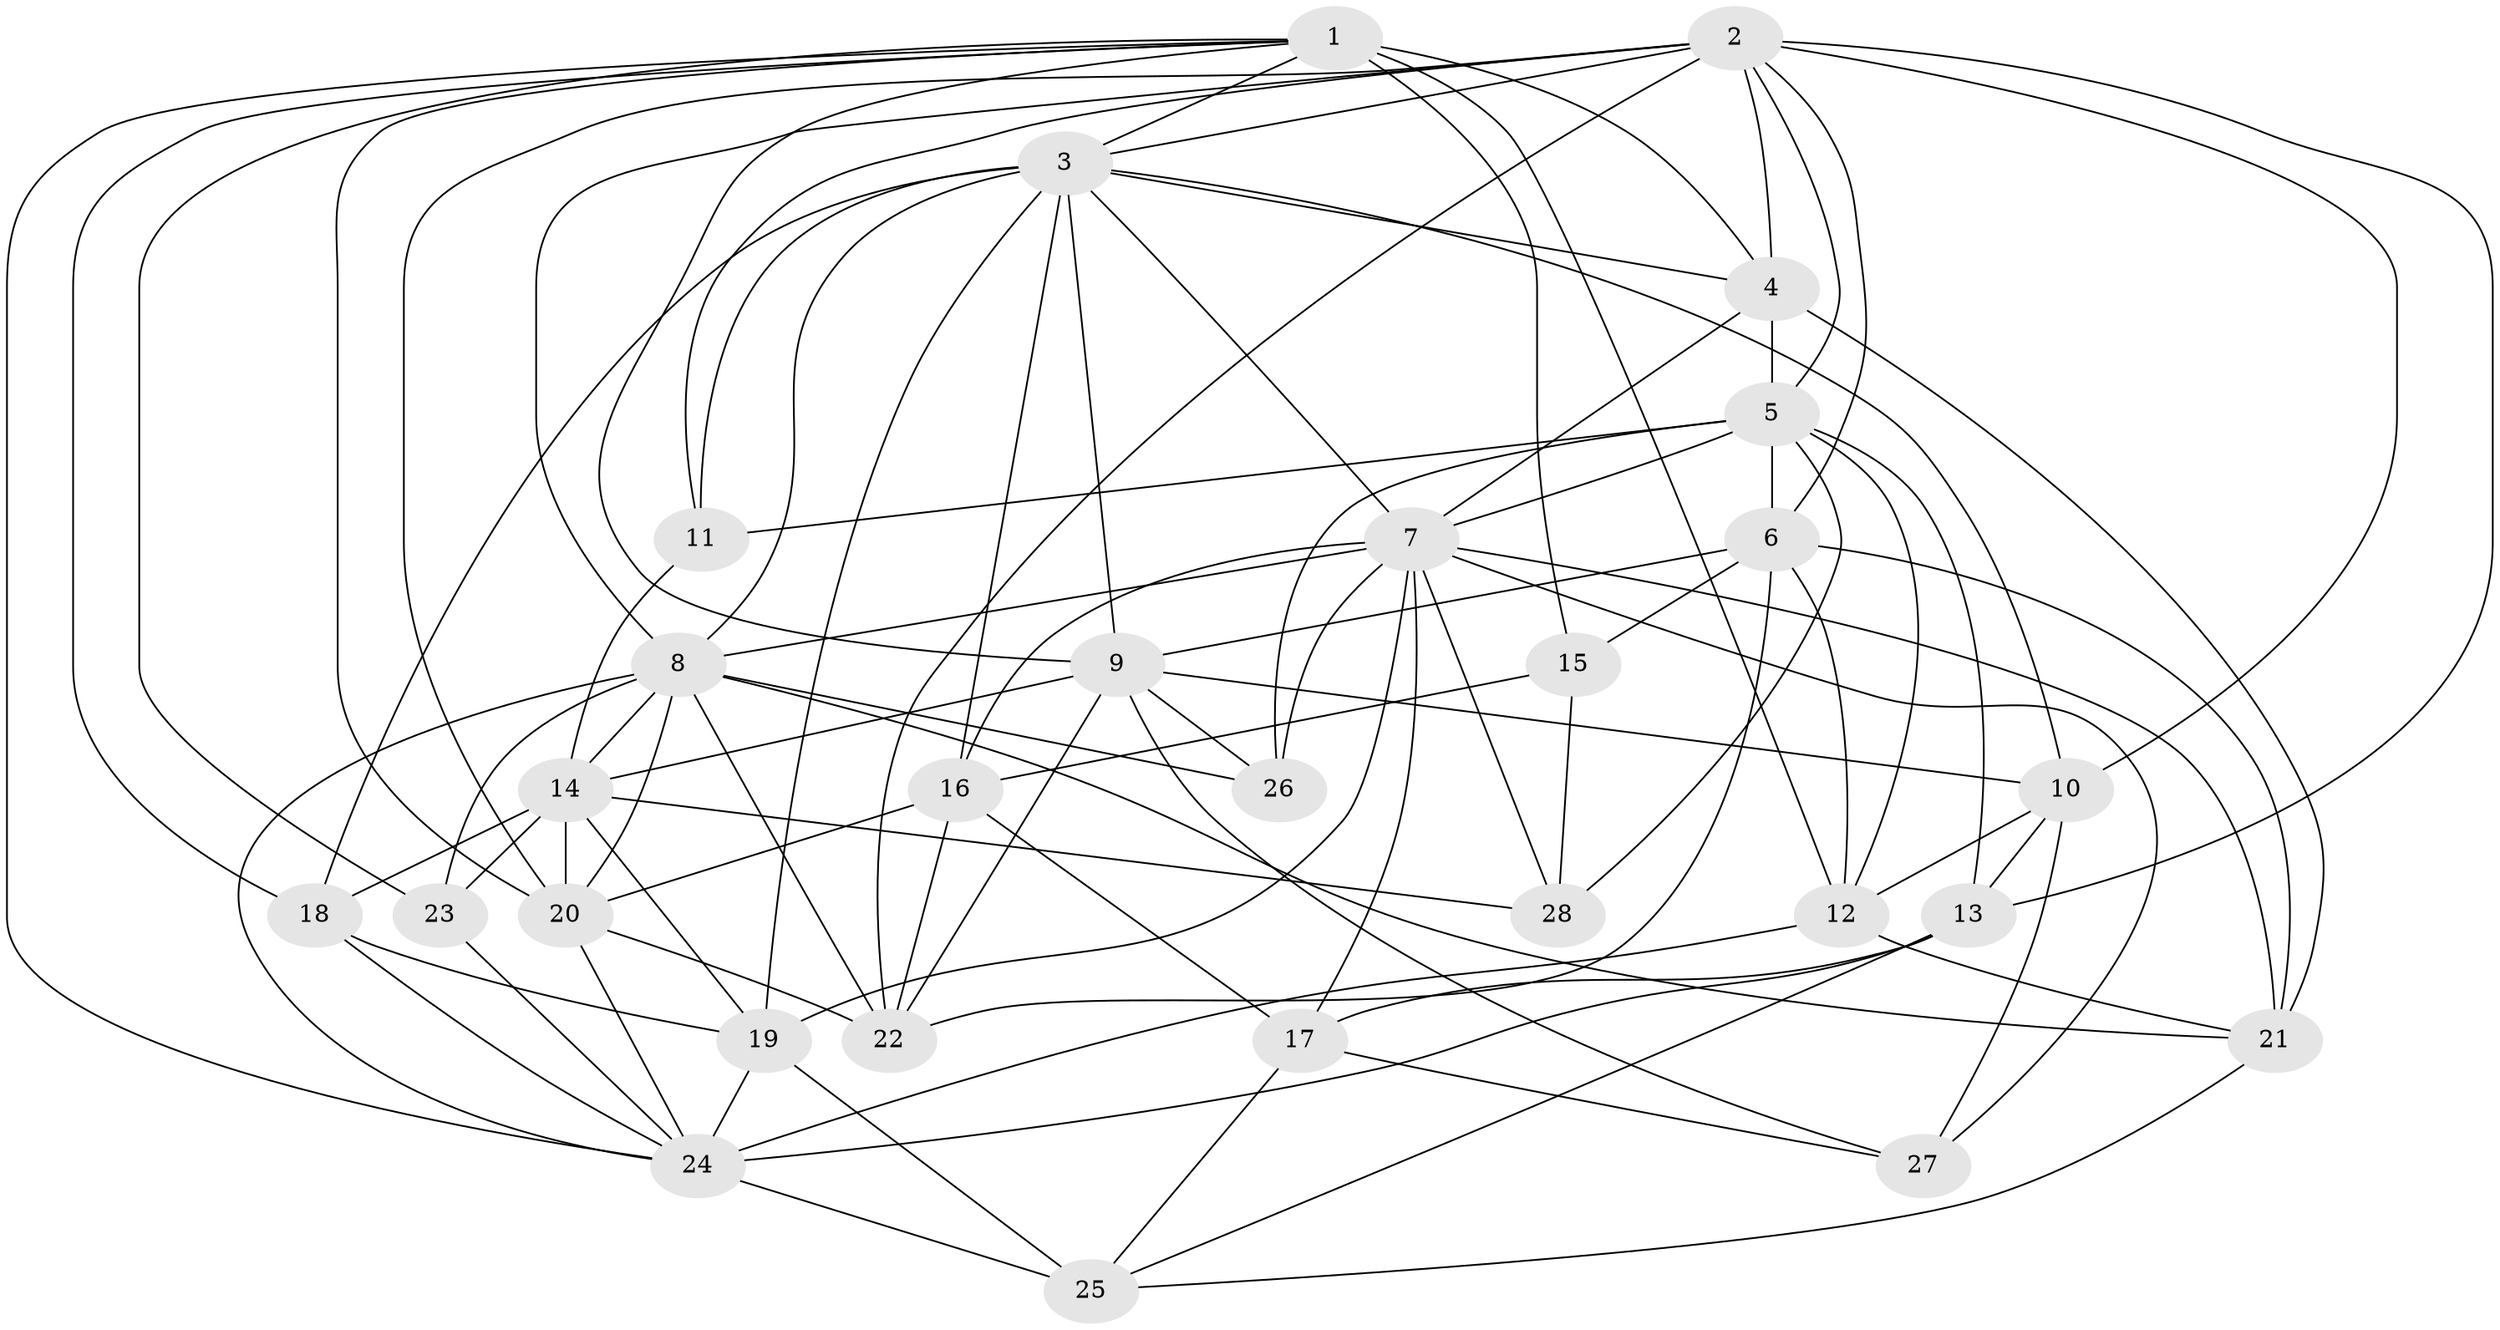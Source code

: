 // original degree distribution, {4: 1.0}
// Generated by graph-tools (version 1.1) at 2025/53/03/04/25 22:53:34]
// undirected, 28 vertices, 93 edges
graph export_dot {
  node [color=gray90,style=filled];
  1;
  2;
  3;
  4;
  5;
  6;
  7;
  8;
  9;
  10;
  11;
  12;
  13;
  14;
  15;
  16;
  17;
  18;
  19;
  20;
  21;
  22;
  23;
  24;
  25;
  26;
  27;
  28;
  1 -- 3 [weight=1.0];
  1 -- 4 [weight=2.0];
  1 -- 9 [weight=1.0];
  1 -- 12 [weight=1.0];
  1 -- 15 [weight=3.0];
  1 -- 18 [weight=1.0];
  1 -- 20 [weight=1.0];
  1 -- 23 [weight=1.0];
  1 -- 24 [weight=1.0];
  2 -- 3 [weight=1.0];
  2 -- 4 [weight=1.0];
  2 -- 5 [weight=1.0];
  2 -- 6 [weight=1.0];
  2 -- 8 [weight=2.0];
  2 -- 10 [weight=2.0];
  2 -- 11 [weight=1.0];
  2 -- 13 [weight=1.0];
  2 -- 20 [weight=1.0];
  2 -- 22 [weight=1.0];
  3 -- 4 [weight=1.0];
  3 -- 7 [weight=1.0];
  3 -- 8 [weight=1.0];
  3 -- 9 [weight=1.0];
  3 -- 10 [weight=1.0];
  3 -- 11 [weight=1.0];
  3 -- 16 [weight=1.0];
  3 -- 18 [weight=1.0];
  3 -- 19 [weight=2.0];
  4 -- 5 [weight=3.0];
  4 -- 7 [weight=1.0];
  4 -- 21 [weight=2.0];
  5 -- 6 [weight=1.0];
  5 -- 7 [weight=1.0];
  5 -- 11 [weight=1.0];
  5 -- 12 [weight=1.0];
  5 -- 13 [weight=2.0];
  5 -- 26 [weight=1.0];
  5 -- 28 [weight=1.0];
  6 -- 9 [weight=1.0];
  6 -- 12 [weight=1.0];
  6 -- 15 [weight=1.0];
  6 -- 21 [weight=2.0];
  6 -- 22 [weight=1.0];
  7 -- 8 [weight=1.0];
  7 -- 16 [weight=1.0];
  7 -- 17 [weight=2.0];
  7 -- 19 [weight=1.0];
  7 -- 21 [weight=1.0];
  7 -- 26 [weight=1.0];
  7 -- 27 [weight=1.0];
  7 -- 28 [weight=1.0];
  8 -- 14 [weight=1.0];
  8 -- 20 [weight=1.0];
  8 -- 21 [weight=1.0];
  8 -- 22 [weight=2.0];
  8 -- 23 [weight=1.0];
  8 -- 24 [weight=1.0];
  8 -- 26 [weight=1.0];
  9 -- 10 [weight=2.0];
  9 -- 14 [weight=2.0];
  9 -- 22 [weight=1.0];
  9 -- 26 [weight=1.0];
  9 -- 27 [weight=1.0];
  10 -- 12 [weight=1.0];
  10 -- 13 [weight=1.0];
  10 -- 27 [weight=1.0];
  11 -- 14 [weight=1.0];
  12 -- 21 [weight=1.0];
  12 -- 24 [weight=1.0];
  13 -- 17 [weight=1.0];
  13 -- 24 [weight=2.0];
  13 -- 25 [weight=1.0];
  14 -- 18 [weight=2.0];
  14 -- 19 [weight=1.0];
  14 -- 20 [weight=1.0];
  14 -- 23 [weight=1.0];
  14 -- 28 [weight=1.0];
  15 -- 16 [weight=1.0];
  15 -- 28 [weight=1.0];
  16 -- 17 [weight=1.0];
  16 -- 20 [weight=1.0];
  16 -- 22 [weight=1.0];
  17 -- 25 [weight=1.0];
  17 -- 27 [weight=1.0];
  18 -- 19 [weight=1.0];
  18 -- 24 [weight=1.0];
  19 -- 24 [weight=1.0];
  19 -- 25 [weight=2.0];
  20 -- 22 [weight=2.0];
  20 -- 24 [weight=1.0];
  21 -- 25 [weight=1.0];
  23 -- 24 [weight=1.0];
  24 -- 25 [weight=1.0];
}
